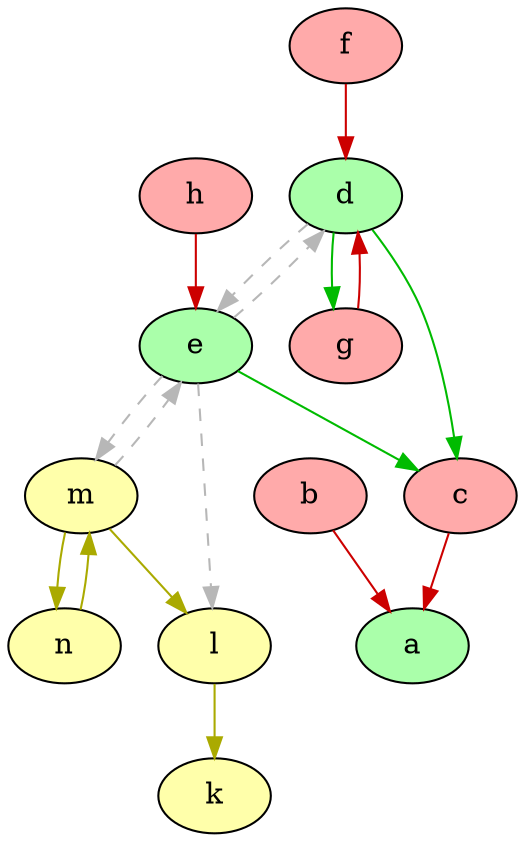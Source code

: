strict digraph "" {
	b	[fillcolor="#FFAAAA",
		style=filled];
	a	[fillcolor="#AAFFAA",
		style=filled];
	b -> a	[color="#CC0000"];
	c	[fillcolor="#FFAAAA",
		style=filled];
	c -> a	[color="#CC0000"];
	l	[fillcolor="#FFFFAA",
		style=filled];
	k	[fillcolor="#FFFFAA",
		style=filled];
	l -> k	[color="#AAAA00"];
	d	[fillcolor="#AAFFAA",
		style=filled];
	d -> c	[color="#00BB00"];
	e	[fillcolor="#AAFFAA",
		style=filled];
	d -> e	[color="#b7b7b7",
		style=dashed];
	g	[fillcolor="#FFAAAA",
		style=filled];
	d -> g	[color="#00BB00"];
	e -> c	[color="#00BB00"];
	e -> l	[color="#b7b7b7",
		style=dashed];
	e -> d	[color="#b7b7b7",
		style=dashed];
	m	[fillcolor="#FFFFAA",
		style=filled];
	e -> m	[color="#b7b7b7",
		style=dashed];
	g -> d	[color="#CC0000"];
	m -> l	[color="#AAAA00"];
	m -> e	[color="#b7b7b7",
		style=dashed];
	n	[fillcolor="#FFFFAA",
		style=filled];
	m -> n	[color="#AAAA00"];
	n -> m	[color="#AAAA00"];
	f	[fillcolor="#FFAAAA",
		style=filled];
	f -> d	[color="#CC0000"];
	h	[fillcolor="#FFAAAA",
		style=filled];
	h -> e	[color="#CC0000"];
}

